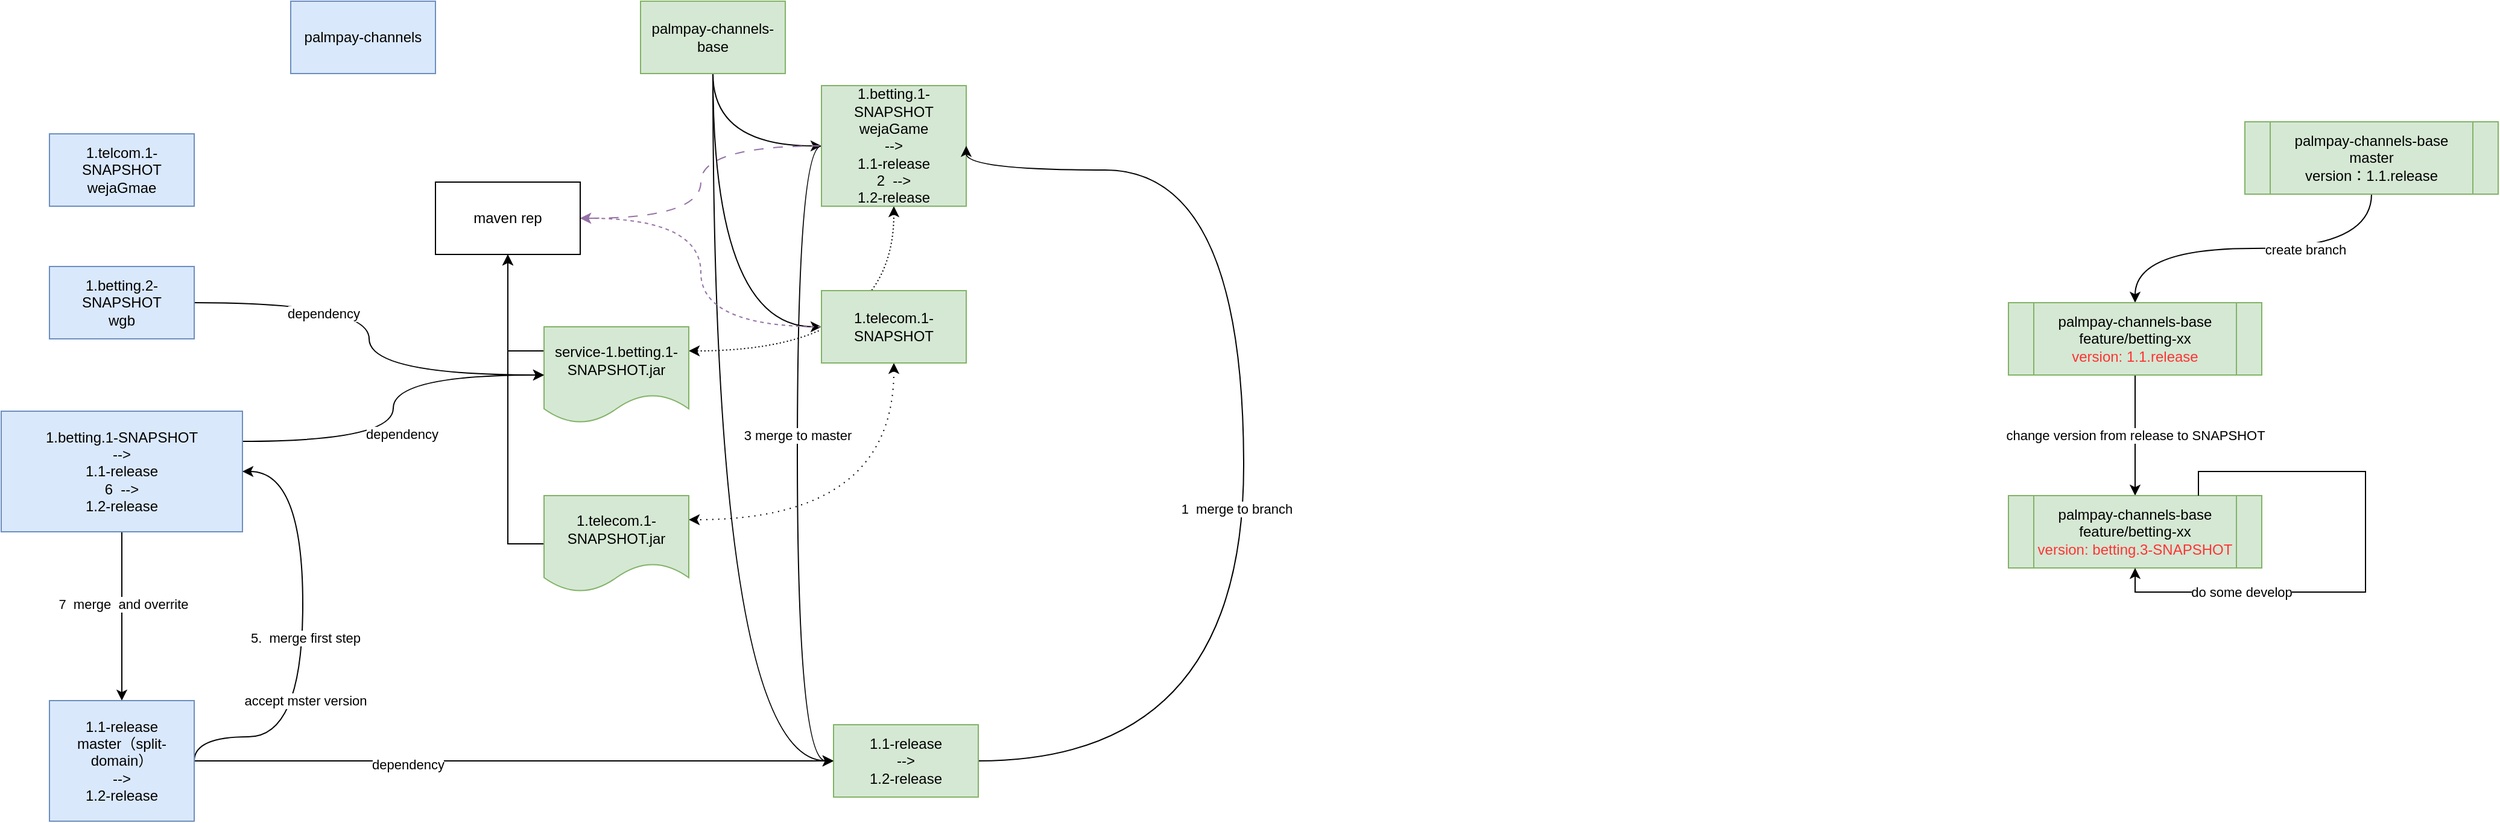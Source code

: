 <mxfile version="21.6.3" type="github">
  <diagram name="第 1 页" id="z0Ltoj8eWmJkIahDTdDF">
    <mxGraphModel dx="2133" dy="836" grid="1" gridSize="10" guides="1" tooltips="1" connect="1" arrows="1" fold="1" page="1" pageScale="1" pageWidth="827" pageHeight="1169" math="0" shadow="0">
      <root>
        <mxCell id="0" />
        <mxCell id="1" parent="0" />
        <mxCell id="0uwjctdGdJ8ZIo5__Zef-1" value="palmpay-channels" style="rounded=0;whiteSpace=wrap;html=1;fillColor=#dae8fc;strokeColor=#6c8ebf;" vertex="1" parent="1">
          <mxGeometry x="230" y="110" width="120" height="60" as="geometry" />
        </mxCell>
        <mxCell id="0uwjctdGdJ8ZIo5__Zef-6" style="edgeStyle=orthogonalEdgeStyle;rounded=0;orthogonalLoop=1;jettySize=auto;html=1;entryX=0;entryY=0.5;entryDx=0;entryDy=0;exitX=0.5;exitY=1;exitDx=0;exitDy=0;curved=1;" edge="1" parent="1" source="0uwjctdGdJ8ZIo5__Zef-2" target="0uwjctdGdJ8ZIo5__Zef-4">
          <mxGeometry relative="1" as="geometry" />
        </mxCell>
        <mxCell id="0uwjctdGdJ8ZIo5__Zef-7" style="edgeStyle=orthogonalEdgeStyle;rounded=0;orthogonalLoop=1;jettySize=auto;html=1;entryX=0;entryY=0.5;entryDx=0;entryDy=0;exitX=0.5;exitY=1;exitDx=0;exitDy=0;curved=1;" edge="1" parent="1" source="0uwjctdGdJ8ZIo5__Zef-2" target="0uwjctdGdJ8ZIo5__Zef-5">
          <mxGeometry relative="1" as="geometry" />
        </mxCell>
        <mxCell id="0uwjctdGdJ8ZIo5__Zef-25" style="edgeStyle=orthogonalEdgeStyle;rounded=0;orthogonalLoop=1;jettySize=auto;html=1;entryX=0;entryY=0.5;entryDx=0;entryDy=0;curved=1;exitX=0.5;exitY=1;exitDx=0;exitDy=0;" edge="1" parent="1" source="0uwjctdGdJ8ZIo5__Zef-2" target="0uwjctdGdJ8ZIo5__Zef-24">
          <mxGeometry relative="1" as="geometry" />
        </mxCell>
        <mxCell id="0uwjctdGdJ8ZIo5__Zef-2" value="palmpay-channels-base" style="rounded=0;whiteSpace=wrap;html=1;fillColor=#d5e8d4;strokeColor=#82b366;" vertex="1" parent="1">
          <mxGeometry x="520" y="110" width="120" height="60" as="geometry" />
        </mxCell>
        <mxCell id="0uwjctdGdJ8ZIo5__Zef-18" style="edgeStyle=orthogonalEdgeStyle;rounded=0;orthogonalLoop=1;jettySize=auto;html=1;entryX=0;entryY=0.5;entryDx=0;entryDy=0;curved=1;exitX=1;exitY=0.25;exitDx=0;exitDy=0;" edge="1" parent="1" source="0uwjctdGdJ8ZIo5__Zef-8" target="0uwjctdGdJ8ZIo5__Zef-12">
          <mxGeometry relative="1" as="geometry" />
        </mxCell>
        <mxCell id="0uwjctdGdJ8ZIo5__Zef-19" value="dependency" style="edgeLabel;html=1;align=center;verticalAlign=middle;resizable=0;points=[];" vertex="1" connectable="0" parent="0uwjctdGdJ8ZIo5__Zef-18">
          <mxGeometry x="-0.139" y="-7" relative="1" as="geometry">
            <mxPoint as="offset" />
          </mxGeometry>
        </mxCell>
        <mxCell id="0uwjctdGdJ8ZIo5__Zef-3" value="1.telcom.1-SNAPSHOT&lt;br&gt;wejaGmae" style="rounded=0;whiteSpace=wrap;html=1;fillColor=#dae8fc;strokeColor=#6c8ebf;" vertex="1" parent="1">
          <mxGeometry x="30" y="220" width="120" height="60" as="geometry" />
        </mxCell>
        <mxCell id="0uwjctdGdJ8ZIo5__Zef-10" style="edgeStyle=orthogonalEdgeStyle;rounded=0;orthogonalLoop=1;jettySize=auto;html=1;entryX=1;entryY=0.5;entryDx=0;entryDy=0;dashed=1;dashPattern=8 8;curved=1;fillColor=#e1d5e7;strokeColor=#9673a6;" edge="1" parent="1" source="0uwjctdGdJ8ZIo5__Zef-4" target="0uwjctdGdJ8ZIo5__Zef-9">
          <mxGeometry relative="1" as="geometry" />
        </mxCell>
        <mxCell id="0uwjctdGdJ8ZIo5__Zef-16" style="edgeStyle=orthogonalEdgeStyle;rounded=0;orthogonalLoop=1;jettySize=auto;html=1;entryX=1;entryY=0.25;entryDx=0;entryDy=0;curved=1;exitX=0.5;exitY=1;exitDx=0;exitDy=0;dashed=1;dashPattern=1 2;startArrow=classic;startFill=1;" edge="1" parent="1" source="0uwjctdGdJ8ZIo5__Zef-4" target="0uwjctdGdJ8ZIo5__Zef-12">
          <mxGeometry relative="1" as="geometry" />
        </mxCell>
        <mxCell id="0uwjctdGdJ8ZIo5__Zef-39" style="edgeStyle=orthogonalEdgeStyle;rounded=0;orthogonalLoop=1;jettySize=auto;html=1;entryX=0;entryY=0.5;entryDx=0;entryDy=0;exitX=0;exitY=0.5;exitDx=0;exitDy=0;curved=1;" edge="1" parent="1" source="0uwjctdGdJ8ZIo5__Zef-4" target="0uwjctdGdJ8ZIo5__Zef-24">
          <mxGeometry relative="1" as="geometry" />
        </mxCell>
        <mxCell id="0uwjctdGdJ8ZIo5__Zef-40" value="3 merge to master" style="edgeLabel;html=1;align=center;verticalAlign=middle;resizable=0;points=[];" vertex="1" connectable="0" parent="0uwjctdGdJ8ZIo5__Zef-39">
          <mxGeometry x="-0.129" y="2" relative="1" as="geometry">
            <mxPoint x="-2" y="16" as="offset" />
          </mxGeometry>
        </mxCell>
        <mxCell id="0uwjctdGdJ8ZIo5__Zef-4" value="1.betting.1-SNAPSHOT&lt;br&gt;wejaGame&lt;br&gt;--&amp;gt;&lt;br&gt;1.1-release&lt;br&gt;2&amp;nbsp; --&amp;gt;&lt;br&gt;1.2-release" style="rounded=0;whiteSpace=wrap;html=1;fillColor=#d5e8d4;strokeColor=#82b366;" vertex="1" parent="1">
          <mxGeometry x="670" y="180" width="120" height="100" as="geometry" />
        </mxCell>
        <mxCell id="0uwjctdGdJ8ZIo5__Zef-11" style="edgeStyle=orthogonalEdgeStyle;rounded=0;orthogonalLoop=1;jettySize=auto;html=1;entryX=1;entryY=0.5;entryDx=0;entryDy=0;curved=1;dashed=1;fillColor=#e1d5e7;strokeColor=#9673a6;" edge="1" parent="1" source="0uwjctdGdJ8ZIo5__Zef-5" target="0uwjctdGdJ8ZIo5__Zef-9">
          <mxGeometry relative="1" as="geometry" />
        </mxCell>
        <mxCell id="0uwjctdGdJ8ZIo5__Zef-17" style="edgeStyle=orthogonalEdgeStyle;rounded=0;orthogonalLoop=1;jettySize=auto;html=1;entryX=1;entryY=0.25;entryDx=0;entryDy=0;exitX=0.5;exitY=1;exitDx=0;exitDy=0;curved=1;dashed=1;dashPattern=1 4;startArrow=classic;startFill=1;" edge="1" parent="1" source="0uwjctdGdJ8ZIo5__Zef-5" target="0uwjctdGdJ8ZIo5__Zef-14">
          <mxGeometry relative="1" as="geometry" />
        </mxCell>
        <mxCell id="0uwjctdGdJ8ZIo5__Zef-5" value="1.telecom.1-SNAPSHOT" style="rounded=0;whiteSpace=wrap;html=1;fillColor=#d5e8d4;strokeColor=#82b366;" vertex="1" parent="1">
          <mxGeometry x="670" y="350" width="120" height="60" as="geometry" />
        </mxCell>
        <mxCell id="0uwjctdGdJ8ZIo5__Zef-41" style="edgeStyle=orthogonalEdgeStyle;rounded=0;orthogonalLoop=1;jettySize=auto;html=1;entryX=0.5;entryY=0;entryDx=0;entryDy=0;" edge="1" parent="1" source="0uwjctdGdJ8ZIo5__Zef-8" target="0uwjctdGdJ8ZIo5__Zef-26">
          <mxGeometry relative="1" as="geometry" />
        </mxCell>
        <mxCell id="0uwjctdGdJ8ZIo5__Zef-42" value="7&amp;nbsp; merge&amp;nbsp; and overrite" style="edgeLabel;html=1;align=center;verticalAlign=middle;resizable=0;points=[];" vertex="1" connectable="0" parent="0uwjctdGdJ8ZIo5__Zef-41">
          <mxGeometry x="-0.143" y="1" relative="1" as="geometry">
            <mxPoint as="offset" />
          </mxGeometry>
        </mxCell>
        <mxCell id="0uwjctdGdJ8ZIo5__Zef-8" value="1.betting.1-SNAPSHOT&lt;br&gt;--&amp;gt;&lt;br&gt;1.1-release&lt;br&gt;6&amp;nbsp; --&amp;gt;&lt;br&gt;1.2-release" style="rounded=0;whiteSpace=wrap;html=1;fillColor=#dae8fc;strokeColor=#6c8ebf;" vertex="1" parent="1">
          <mxGeometry x="-10" y="450" width="200" height="100" as="geometry" />
        </mxCell>
        <mxCell id="0uwjctdGdJ8ZIo5__Zef-9" value="maven rep" style="rounded=0;whiteSpace=wrap;html=1;" vertex="1" parent="1">
          <mxGeometry x="350" y="260" width="120" height="60" as="geometry" />
        </mxCell>
        <mxCell id="0uwjctdGdJ8ZIo5__Zef-13" style="edgeStyle=orthogonalEdgeStyle;rounded=0;orthogonalLoop=1;jettySize=auto;html=1;entryX=0.5;entryY=1;entryDx=0;entryDy=0;exitX=0;exitY=0.25;exitDx=0;exitDy=0;" edge="1" parent="1" source="0uwjctdGdJ8ZIo5__Zef-12" target="0uwjctdGdJ8ZIo5__Zef-9">
          <mxGeometry relative="1" as="geometry" />
        </mxCell>
        <mxCell id="0uwjctdGdJ8ZIo5__Zef-12" value="service-1.betting.1-SNAPSHOT.jar" style="shape=document;whiteSpace=wrap;html=1;boundedLbl=1;fillColor=#d5e8d4;strokeColor=#82b366;" vertex="1" parent="1">
          <mxGeometry x="440" y="380" width="120" height="80" as="geometry" />
        </mxCell>
        <mxCell id="0uwjctdGdJ8ZIo5__Zef-15" style="edgeStyle=orthogonalEdgeStyle;rounded=0;orthogonalLoop=1;jettySize=auto;html=1;entryX=0.5;entryY=1;entryDx=0;entryDy=0;exitX=0;exitY=0.5;exitDx=0;exitDy=0;" edge="1" parent="1" source="0uwjctdGdJ8ZIo5__Zef-14" target="0uwjctdGdJ8ZIo5__Zef-9">
          <mxGeometry relative="1" as="geometry" />
        </mxCell>
        <mxCell id="0uwjctdGdJ8ZIo5__Zef-14" value="1.telecom.1-SNAPSHOT.jar" style="shape=document;whiteSpace=wrap;html=1;boundedLbl=1;fillColor=#d5e8d4;strokeColor=#82b366;" vertex="1" parent="1">
          <mxGeometry x="440" y="520" width="120" height="80" as="geometry" />
        </mxCell>
        <mxCell id="0uwjctdGdJ8ZIo5__Zef-22" style="edgeStyle=orthogonalEdgeStyle;rounded=0;orthogonalLoop=1;jettySize=auto;html=1;entryX=0;entryY=0.5;entryDx=0;entryDy=0;curved=1;" edge="1" parent="1" source="0uwjctdGdJ8ZIo5__Zef-20" target="0uwjctdGdJ8ZIo5__Zef-12">
          <mxGeometry relative="1" as="geometry" />
        </mxCell>
        <mxCell id="0uwjctdGdJ8ZIo5__Zef-23" value="dependency" style="edgeLabel;html=1;align=center;verticalAlign=middle;resizable=0;points=[];" vertex="1" connectable="0" parent="0uwjctdGdJ8ZIo5__Zef-22">
          <mxGeometry x="-0.389" y="-9" relative="1" as="geometry">
            <mxPoint as="offset" />
          </mxGeometry>
        </mxCell>
        <mxCell id="0uwjctdGdJ8ZIo5__Zef-20" value="1.betting.2-SNAPSHOT&lt;br&gt;wgb" style="rounded=0;whiteSpace=wrap;html=1;fillColor=#dae8fc;strokeColor=#6c8ebf;" vertex="1" parent="1">
          <mxGeometry x="30" y="330" width="120" height="60" as="geometry" />
        </mxCell>
        <mxCell id="0uwjctdGdJ8ZIo5__Zef-37" style="edgeStyle=orthogonalEdgeStyle;rounded=0;orthogonalLoop=1;jettySize=auto;html=1;entryX=1;entryY=0.5;entryDx=0;entryDy=0;curved=1;" edge="1" parent="1" source="0uwjctdGdJ8ZIo5__Zef-24" target="0uwjctdGdJ8ZIo5__Zef-4">
          <mxGeometry relative="1" as="geometry">
            <Array as="points">
              <mxPoint x="1020" y="740" />
              <mxPoint x="1020" y="250" />
            </Array>
          </mxGeometry>
        </mxCell>
        <mxCell id="0uwjctdGdJ8ZIo5__Zef-38" value="1&amp;nbsp; merge to branch" style="edgeLabel;html=1;align=center;verticalAlign=middle;resizable=0;points=[];" vertex="1" connectable="0" parent="0uwjctdGdJ8ZIo5__Zef-37">
          <mxGeometry x="-0.106" y="6" relative="1" as="geometry">
            <mxPoint as="offset" />
          </mxGeometry>
        </mxCell>
        <mxCell id="0uwjctdGdJ8ZIo5__Zef-24" value="1.1-release&lt;br&gt;--&amp;gt;&lt;br&gt;1.2-release" style="rounded=0;whiteSpace=wrap;html=1;fillColor=#d5e8d4;strokeColor=#82b366;" vertex="1" parent="1">
          <mxGeometry x="680" y="710" width="120" height="60" as="geometry" />
        </mxCell>
        <mxCell id="0uwjctdGdJ8ZIo5__Zef-27" style="edgeStyle=orthogonalEdgeStyle;rounded=0;orthogonalLoop=1;jettySize=auto;html=1;entryX=0;entryY=0.5;entryDx=0;entryDy=0;curved=1;" edge="1" parent="1" source="0uwjctdGdJ8ZIo5__Zef-26" target="0uwjctdGdJ8ZIo5__Zef-24">
          <mxGeometry relative="1" as="geometry" />
        </mxCell>
        <mxCell id="0uwjctdGdJ8ZIo5__Zef-28" value="dependency" style="edgeLabel;html=1;align=center;verticalAlign=middle;resizable=0;points=[];" vertex="1" connectable="0" parent="0uwjctdGdJ8ZIo5__Zef-27">
          <mxGeometry x="-0.333" y="-3" relative="1" as="geometry">
            <mxPoint as="offset" />
          </mxGeometry>
        </mxCell>
        <mxCell id="0uwjctdGdJ8ZIo5__Zef-33" style="edgeStyle=orthogonalEdgeStyle;rounded=0;orthogonalLoop=1;jettySize=auto;html=1;entryX=1;entryY=0.5;entryDx=0;entryDy=0;exitX=1;exitY=0.5;exitDx=0;exitDy=0;curved=1;" edge="1" parent="1" source="0uwjctdGdJ8ZIo5__Zef-26" target="0uwjctdGdJ8ZIo5__Zef-8">
          <mxGeometry relative="1" as="geometry">
            <Array as="points">
              <mxPoint x="240" y="720" />
              <mxPoint x="240" y="500" />
            </Array>
          </mxGeometry>
        </mxCell>
        <mxCell id="0uwjctdGdJ8ZIo5__Zef-34" value="5.&amp;nbsp; merge first step" style="edgeLabel;html=1;align=center;verticalAlign=middle;resizable=0;points=[];" vertex="1" connectable="0" parent="0uwjctdGdJ8ZIo5__Zef-33">
          <mxGeometry x="0.011" y="-2" relative="1" as="geometry">
            <mxPoint as="offset" />
          </mxGeometry>
        </mxCell>
        <mxCell id="0uwjctdGdJ8ZIo5__Zef-35" value="accept mster version" style="edgeLabel;html=1;align=center;verticalAlign=middle;resizable=0;points=[];" vertex="1" connectable="0" parent="0uwjctdGdJ8ZIo5__Zef-33">
          <mxGeometry x="-0.263" y="-2" relative="1" as="geometry">
            <mxPoint as="offset" />
          </mxGeometry>
        </mxCell>
        <mxCell id="0uwjctdGdJ8ZIo5__Zef-26" value="1.1-release&lt;br&gt;master（split-domain）&lt;br&gt;--&amp;gt;&lt;br&gt;1.2-release" style="rounded=0;whiteSpace=wrap;html=1;fillColor=#dae8fc;strokeColor=#6c8ebf;" vertex="1" parent="1">
          <mxGeometry x="30" y="690" width="120" height="100" as="geometry" />
        </mxCell>
        <mxCell id="0uwjctdGdJ8ZIo5__Zef-49" style="edgeStyle=orthogonalEdgeStyle;rounded=0;orthogonalLoop=1;jettySize=auto;html=1;entryX=0.5;entryY=0;entryDx=0;entryDy=0;curved=1;" edge="1" parent="1" source="0uwjctdGdJ8ZIo5__Zef-45" target="0uwjctdGdJ8ZIo5__Zef-47">
          <mxGeometry relative="1" as="geometry" />
        </mxCell>
        <mxCell id="0uwjctdGdJ8ZIo5__Zef-51" value="create branch" style="edgeLabel;html=1;align=center;verticalAlign=middle;resizable=0;points=[];" vertex="1" connectable="0" parent="0uwjctdGdJ8ZIo5__Zef-49">
          <mxGeometry x="-0.301" y="1" relative="1" as="geometry">
            <mxPoint as="offset" />
          </mxGeometry>
        </mxCell>
        <mxCell id="0uwjctdGdJ8ZIo5__Zef-45" value="palmpay-channels-base&lt;br&gt;master&lt;br&gt;version：1.1.release" style="shape=process;whiteSpace=wrap;html=1;backgroundOutline=1;fillColor=#d5e8d4;strokeColor=#82b366;" vertex="1" parent="1">
          <mxGeometry x="1850" y="210" width="210" height="60" as="geometry" />
        </mxCell>
        <mxCell id="0uwjctdGdJ8ZIo5__Zef-50" style="edgeStyle=orthogonalEdgeStyle;rounded=0;orthogonalLoop=1;jettySize=auto;html=1;entryX=0.5;entryY=0;entryDx=0;entryDy=0;curved=1;" edge="1" parent="1" source="0uwjctdGdJ8ZIo5__Zef-47" target="0uwjctdGdJ8ZIo5__Zef-48">
          <mxGeometry relative="1" as="geometry" />
        </mxCell>
        <mxCell id="0uwjctdGdJ8ZIo5__Zef-52" value="change version from release to SNAPSHOT" style="edgeLabel;html=1;align=center;verticalAlign=middle;resizable=0;points=[];" vertex="1" connectable="0" parent="0uwjctdGdJ8ZIo5__Zef-50">
          <mxGeometry x="-0.2" y="1" relative="1" as="geometry">
            <mxPoint x="-1" y="10" as="offset" />
          </mxGeometry>
        </mxCell>
        <mxCell id="0uwjctdGdJ8ZIo5__Zef-47" value="palmpay-channels-base&lt;br&gt;feature/betting-xx&lt;br&gt;&lt;font color=&quot;#ff3333&quot;&gt;version: 1.1.release&lt;/font&gt;" style="shape=process;whiteSpace=wrap;html=1;backgroundOutline=1;fillColor=#d5e8d4;strokeColor=#82b366;" vertex="1" parent="1">
          <mxGeometry x="1654" y="360" width="210" height="60" as="geometry" />
        </mxCell>
        <mxCell id="0uwjctdGdJ8ZIo5__Zef-48" value="palmpay-channels-base&lt;br&gt;feature/betting-xx&lt;br&gt;&lt;font color=&quot;#ff3333&quot;&gt;version: betting.3-SNAPSHOT&lt;/font&gt;" style="shape=process;whiteSpace=wrap;html=1;backgroundOutline=1;fillColor=#d5e8d4;strokeColor=#82b366;" vertex="1" parent="1">
          <mxGeometry x="1654" y="520" width="210" height="60" as="geometry" />
        </mxCell>
        <mxCell id="0uwjctdGdJ8ZIo5__Zef-53" style="edgeStyle=orthogonalEdgeStyle;rounded=0;orthogonalLoop=1;jettySize=auto;html=1;entryX=0.5;entryY=1;entryDx=0;entryDy=0;exitX=0.75;exitY=0;exitDx=0;exitDy=0;" edge="1" parent="1" source="0uwjctdGdJ8ZIo5__Zef-48" target="0uwjctdGdJ8ZIo5__Zef-48">
          <mxGeometry relative="1" as="geometry">
            <Array as="points">
              <mxPoint x="1812" y="500" />
              <mxPoint x="1950" y="500" />
              <mxPoint x="1950" y="600" />
              <mxPoint x="1759" y="600" />
            </Array>
          </mxGeometry>
        </mxCell>
        <mxCell id="0uwjctdGdJ8ZIo5__Zef-54" value="do some develop" style="edgeLabel;html=1;align=center;verticalAlign=middle;resizable=0;points=[];" vertex="1" connectable="0" parent="0uwjctdGdJ8ZIo5__Zef-53">
          <mxGeometry x="0.544" relative="1" as="geometry">
            <mxPoint x="1" as="offset" />
          </mxGeometry>
        </mxCell>
      </root>
    </mxGraphModel>
  </diagram>
</mxfile>
